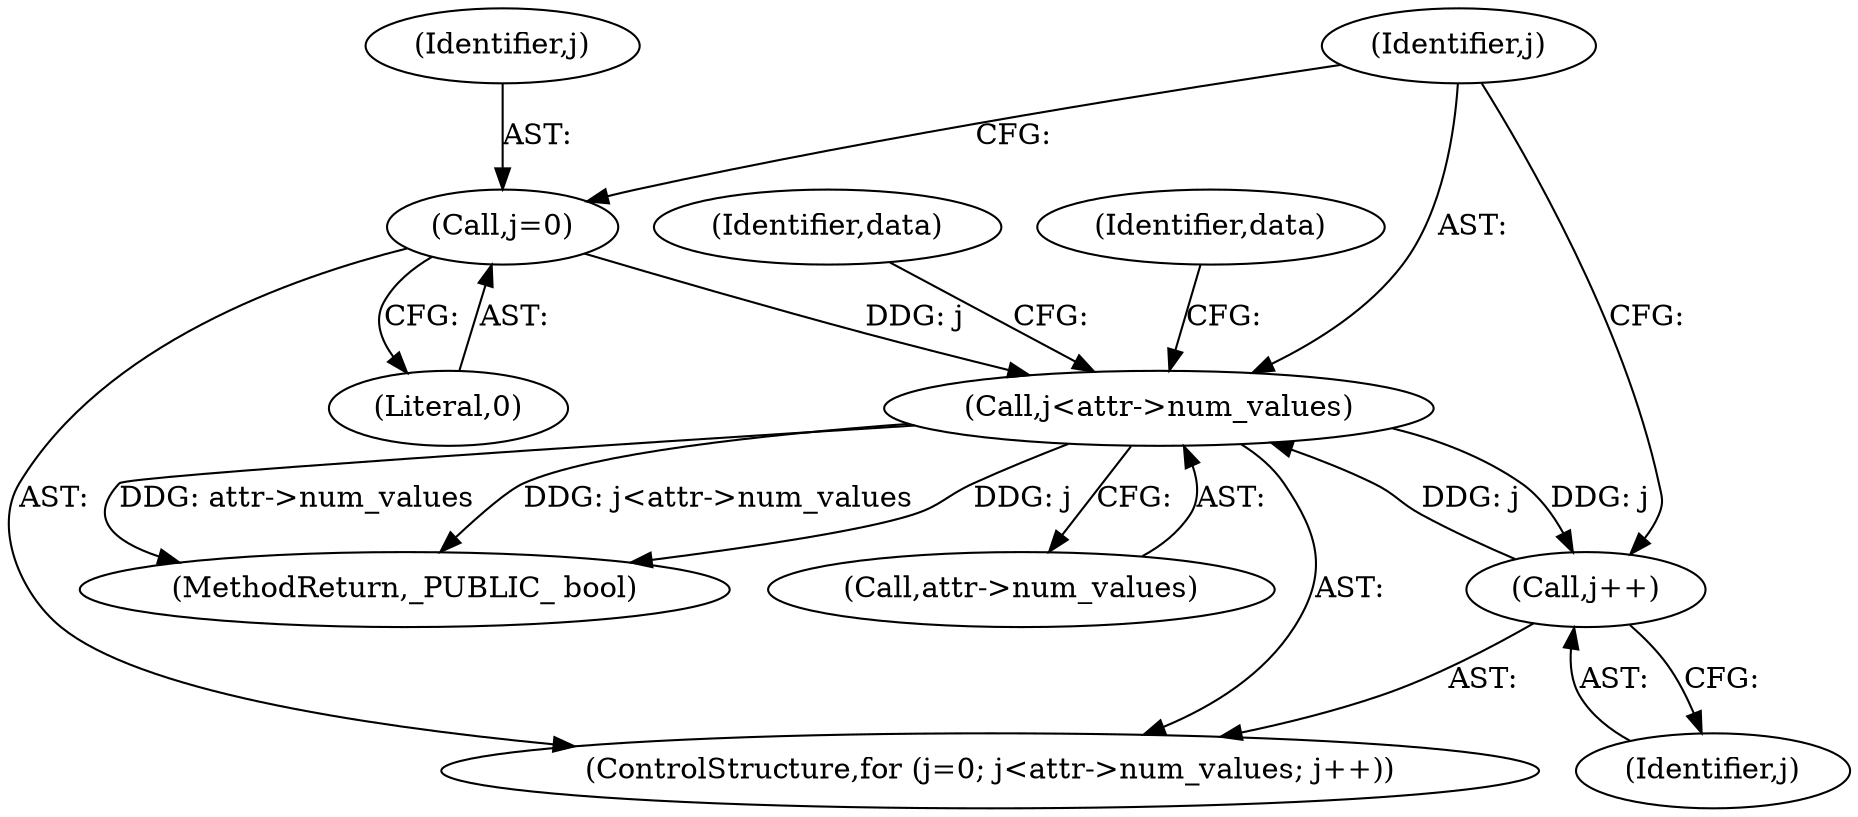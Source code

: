 digraph "0_samba_530d50a1abdcdf4d1775652d4c456c1274d83d8d@pointer" {
"1000477" [label="(Call,j<attr->num_values)"];
"1000482" [label="(Call,j++)"];
"1000477" [label="(Call,j<attr->num_values)"];
"1000474" [label="(Call,j=0)"];
"1000486" [label="(Identifier,data)"];
"1000477" [label="(Call,j<attr->num_values)"];
"1000473" [label="(ControlStructure,for (j=0; j<attr->num_values; j++))"];
"1000476" [label="(Literal,0)"];
"1001320" [label="(MethodReturn,_PUBLIC_ bool)"];
"1000475" [label="(Identifier,j)"];
"1000478" [label="(Identifier,j)"];
"1000482" [label="(Call,j++)"];
"1000483" [label="(Identifier,j)"];
"1000502" [label="(Identifier,data)"];
"1000474" [label="(Call,j=0)"];
"1000479" [label="(Call,attr->num_values)"];
"1000477" -> "1000473"  [label="AST: "];
"1000477" -> "1000479"  [label="CFG: "];
"1000478" -> "1000477"  [label="AST: "];
"1000479" -> "1000477"  [label="AST: "];
"1000486" -> "1000477"  [label="CFG: "];
"1000502" -> "1000477"  [label="CFG: "];
"1000477" -> "1001320"  [label="DDG: attr->num_values"];
"1000477" -> "1001320"  [label="DDG: j<attr->num_values"];
"1000477" -> "1001320"  [label="DDG: j"];
"1000482" -> "1000477"  [label="DDG: j"];
"1000474" -> "1000477"  [label="DDG: j"];
"1000477" -> "1000482"  [label="DDG: j"];
"1000482" -> "1000473"  [label="AST: "];
"1000482" -> "1000483"  [label="CFG: "];
"1000483" -> "1000482"  [label="AST: "];
"1000478" -> "1000482"  [label="CFG: "];
"1000474" -> "1000473"  [label="AST: "];
"1000474" -> "1000476"  [label="CFG: "];
"1000475" -> "1000474"  [label="AST: "];
"1000476" -> "1000474"  [label="AST: "];
"1000478" -> "1000474"  [label="CFG: "];
}
